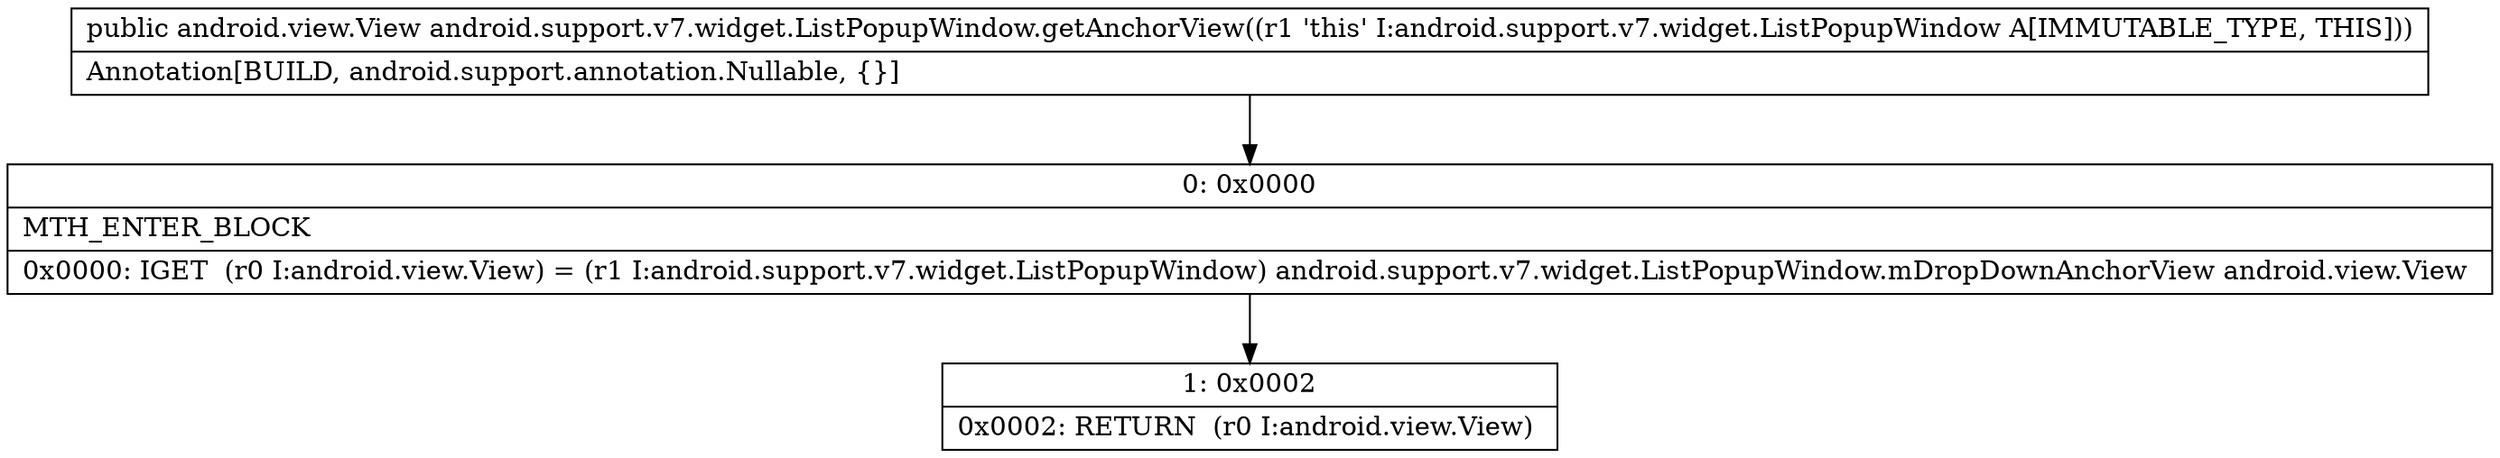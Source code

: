 digraph "CFG forandroid.support.v7.widget.ListPopupWindow.getAnchorView()Landroid\/view\/View;" {
Node_0 [shape=record,label="{0\:\ 0x0000|MTH_ENTER_BLOCK\l|0x0000: IGET  (r0 I:android.view.View) = (r1 I:android.support.v7.widget.ListPopupWindow) android.support.v7.widget.ListPopupWindow.mDropDownAnchorView android.view.View \l}"];
Node_1 [shape=record,label="{1\:\ 0x0002|0x0002: RETURN  (r0 I:android.view.View) \l}"];
MethodNode[shape=record,label="{public android.view.View android.support.v7.widget.ListPopupWindow.getAnchorView((r1 'this' I:android.support.v7.widget.ListPopupWindow A[IMMUTABLE_TYPE, THIS]))  | Annotation[BUILD, android.support.annotation.Nullable, \{\}]\l}"];
MethodNode -> Node_0;
Node_0 -> Node_1;
}

